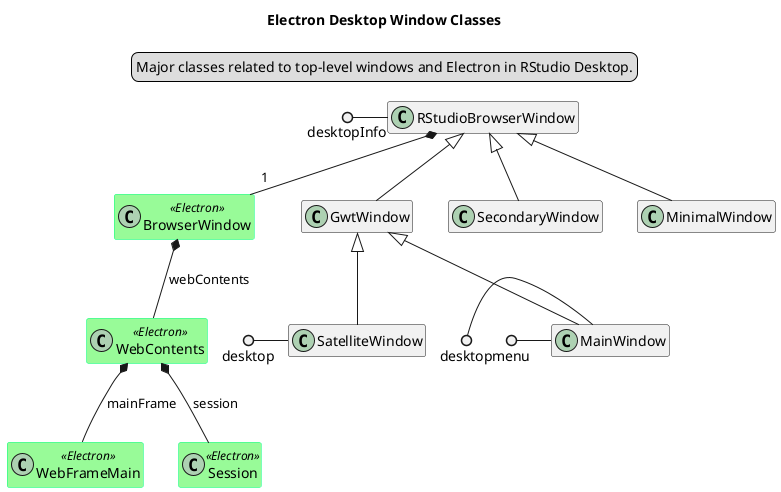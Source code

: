 @startuml
title Electron Desktop Window Classes
legend top center
Major classes related to top-level windows and Electron in RStudio Desktop.
endlegend

hide empty members

skinparam class {
BackgroundColor<<Electron>> PaleGreen
BorderColor<<Electron>> SpringGreen
}

class BrowserWindow << Electron >>
class WebContents << Electron >>
class WebFrameMain << Electron >>
class Session << Electron >>

BrowserWindow *-- WebContents : webContents
WebContents *-- WebFrameMain : mainFrame
WebContents *-- Session : session

class RStudioBrowserWindow 
desktopInfo ()- RStudioBrowserWindow 
class GwtWindow extends RStudioBrowserWindow
class SecondaryWindow extends RStudioBrowserWindow
class SatelliteWindow extends GwtWindow
desktop ()- SatelliteWindow
class MainWindow extends GwtWindow
desktop ()- MainWindow
menu ()- MainWindow
class MinimalWindow extends RStudioBrowserWindow

RStudioBrowserWindow *-- "1" BrowserWindow

@enduml
